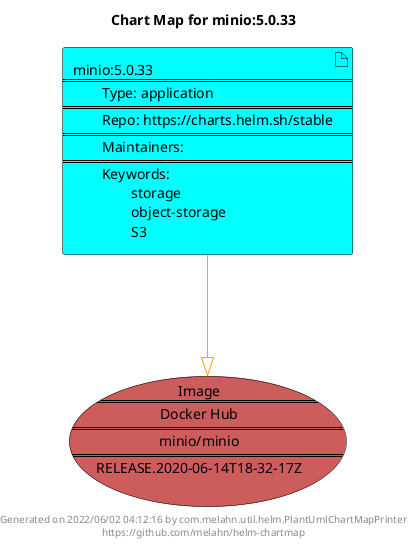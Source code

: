 @startuml
skinparam linetype ortho
skinparam backgroundColor white
skinparam usecaseBorderColor black
skinparam usecaseArrowColor LightSlateGray
skinparam artifactBorderColor black
skinparam artifactArrowColor LightSlateGray

title Chart Map for minio:5.0.33

'There is one referenced Helm Chart
artifact "minio:5.0.33\n====\n\tType: application\n====\n\tRepo: https://charts.helm.sh/stable\n====\n\tMaintainers: \n====\n\tKeywords: \n\t\tstorage\n\t\tobject-storage\n\t\tS3" as minio_5_0_33 #Aqua

'There is one referenced Docker Image
usecase "Image\n====\nDocker Hub\n====\nminio/minio\n====\nRELEASE.2020-06-14T18-32-17Z" as minio_minio_RELEASE_2020_06_14T18_32_17Z #IndianRed

'Chart Dependencies
minio_5_0_33--[#orange]-|>minio_minio_RELEASE_2020_06_14T18_32_17Z

center footer Generated on 2022/06/02 04:12:16 by com.melahn.util.helm.PlantUmlChartMapPrinter\nhttps://github.com/melahn/helm-chartmap
@enduml
